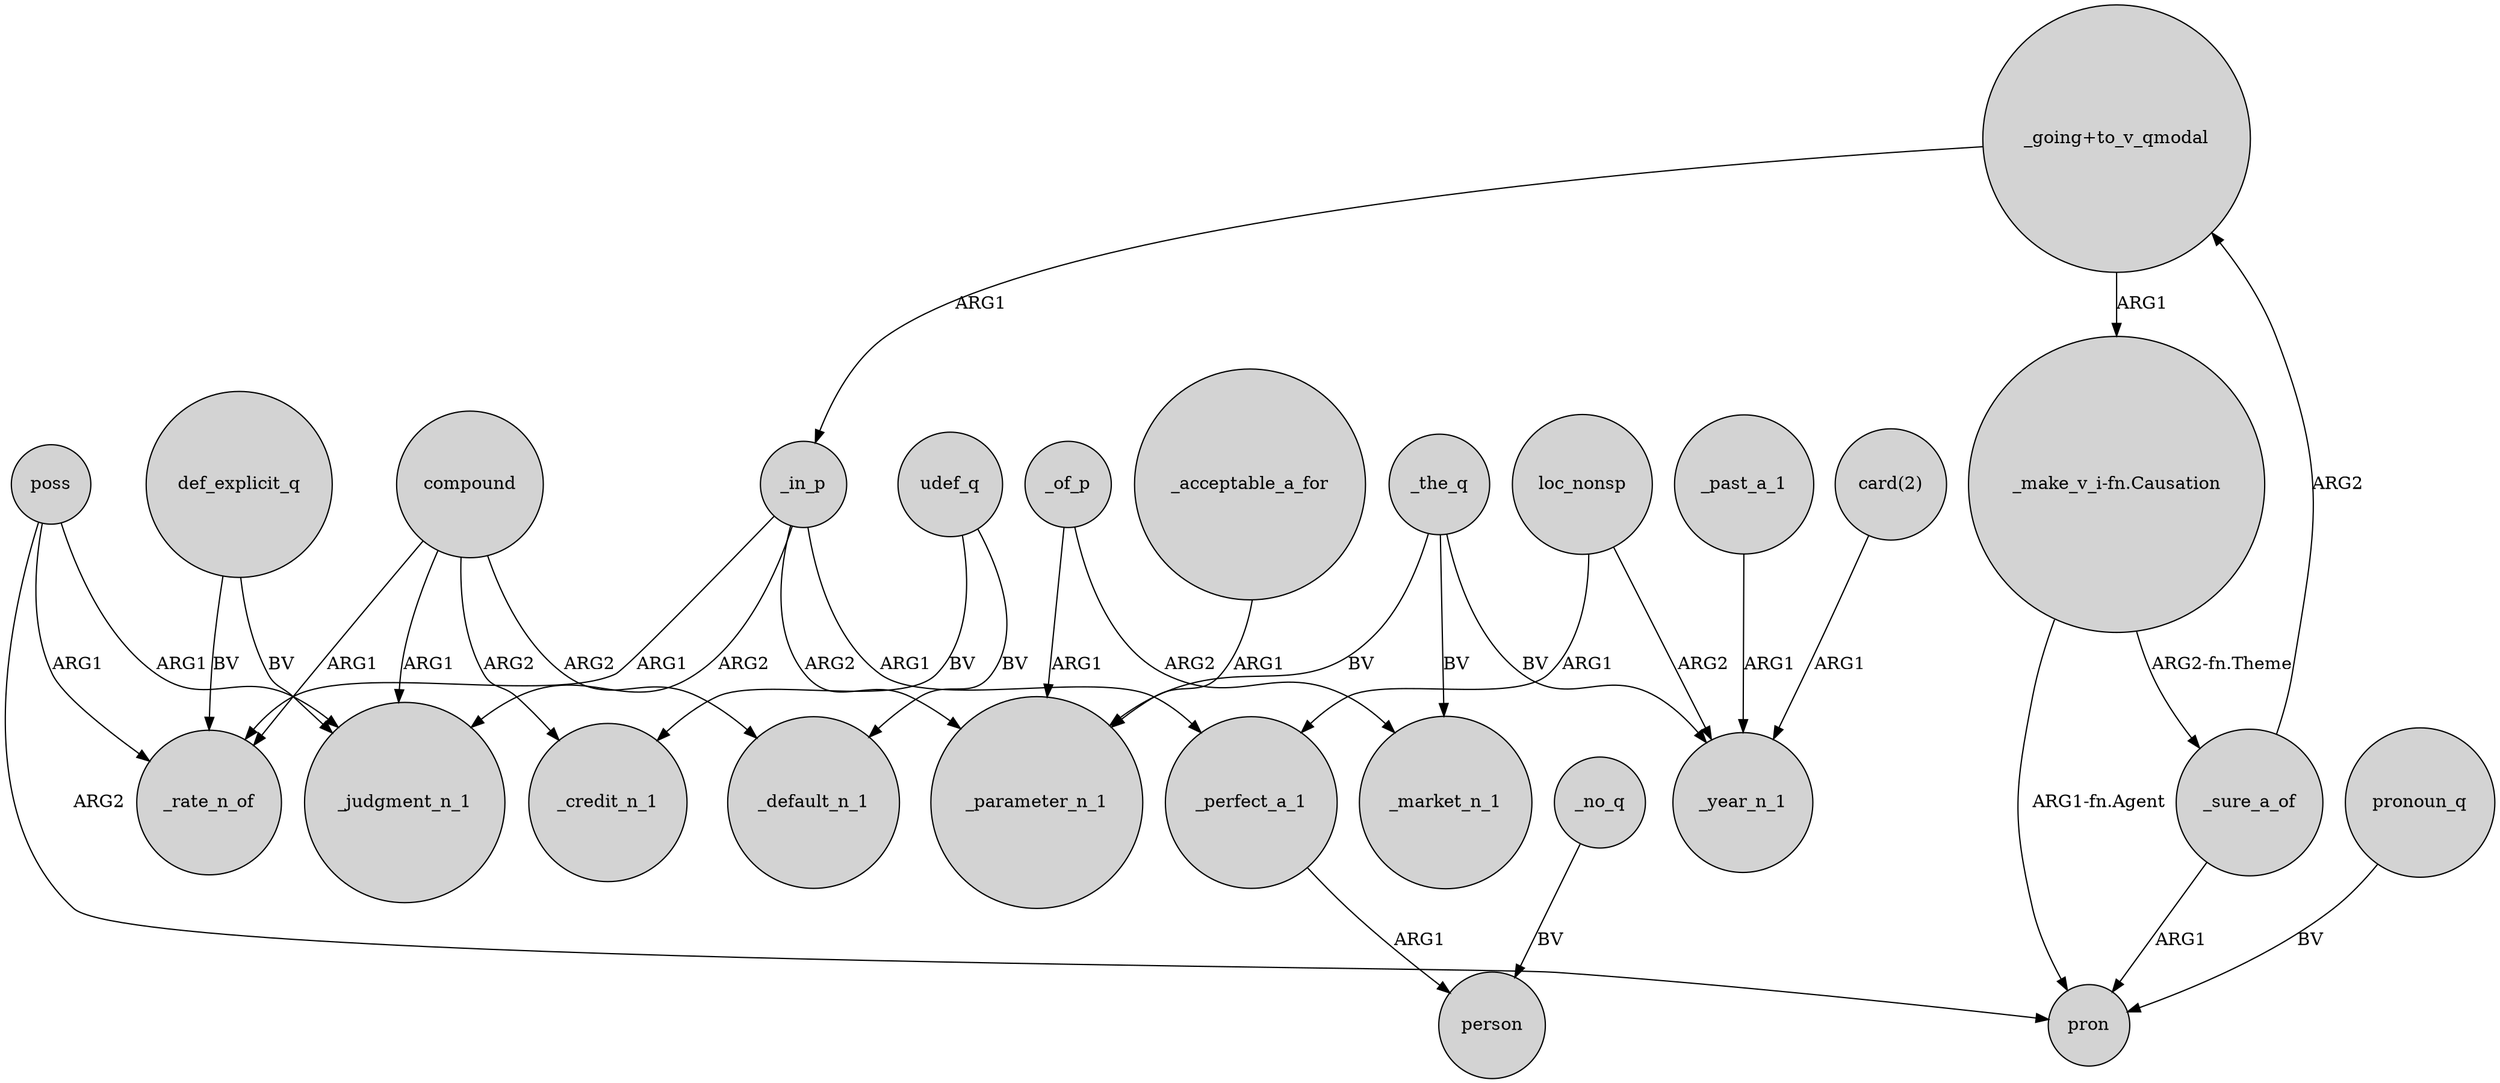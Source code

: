 digraph {
	node [shape=circle style=filled]
	poss -> _rate_n_of [label=ARG1]
	"_make_v_i-fn.Causation" -> _sure_a_of [label="ARG2-fn.Theme"]
	poss -> pron [label=ARG2]
	poss -> _judgment_n_1 [label=ARG1]
	udef_q -> _credit_n_1 [label=BV]
	def_explicit_q -> _rate_n_of [label=BV]
	_of_p -> _parameter_n_1 [label=ARG1]
	compound -> _credit_n_1 [label=ARG2]
	compound -> _default_n_1 [label=ARG2]
	compound -> _rate_n_of [label=ARG1]
	loc_nonsp -> _perfect_a_1 [label=ARG1]
	_the_q -> _parameter_n_1 [label=BV]
	udef_q -> _default_n_1 [label=BV]
	_of_p -> _market_n_1 [label=ARG2]
	_past_a_1 -> _year_n_1 [label=ARG1]
	_acceptable_a_for -> _parameter_n_1 [label=ARG1]
	pronoun_q -> pron [label=BV]
	"card(2)" -> _year_n_1 [label=ARG1]
	_in_p -> _judgment_n_1 [label=ARG2]
	def_explicit_q -> _judgment_n_1 [label=BV]
	loc_nonsp -> _year_n_1 [label=ARG2]
	"_make_v_i-fn.Causation" -> pron [label="ARG1-fn.Agent"]
	"_going+to_v_qmodal" -> "_make_v_i-fn.Causation" [label=ARG1]
	_no_q -> person [label=BV]
	_the_q -> _year_n_1 [label=BV]
	_in_p -> _perfect_a_1 [label=ARG1]
	_in_p -> _rate_n_of [label=ARG1]
	_sure_a_of -> "_going+to_v_qmodal" [label=ARG2]
	_in_p -> _parameter_n_1 [label=ARG2]
	_sure_a_of -> pron [label=ARG1]
	compound -> _judgment_n_1 [label=ARG1]
	_the_q -> _market_n_1 [label=BV]
	"_going+to_v_qmodal" -> _in_p [label=ARG1]
	_perfect_a_1 -> person [label=ARG1]
}
